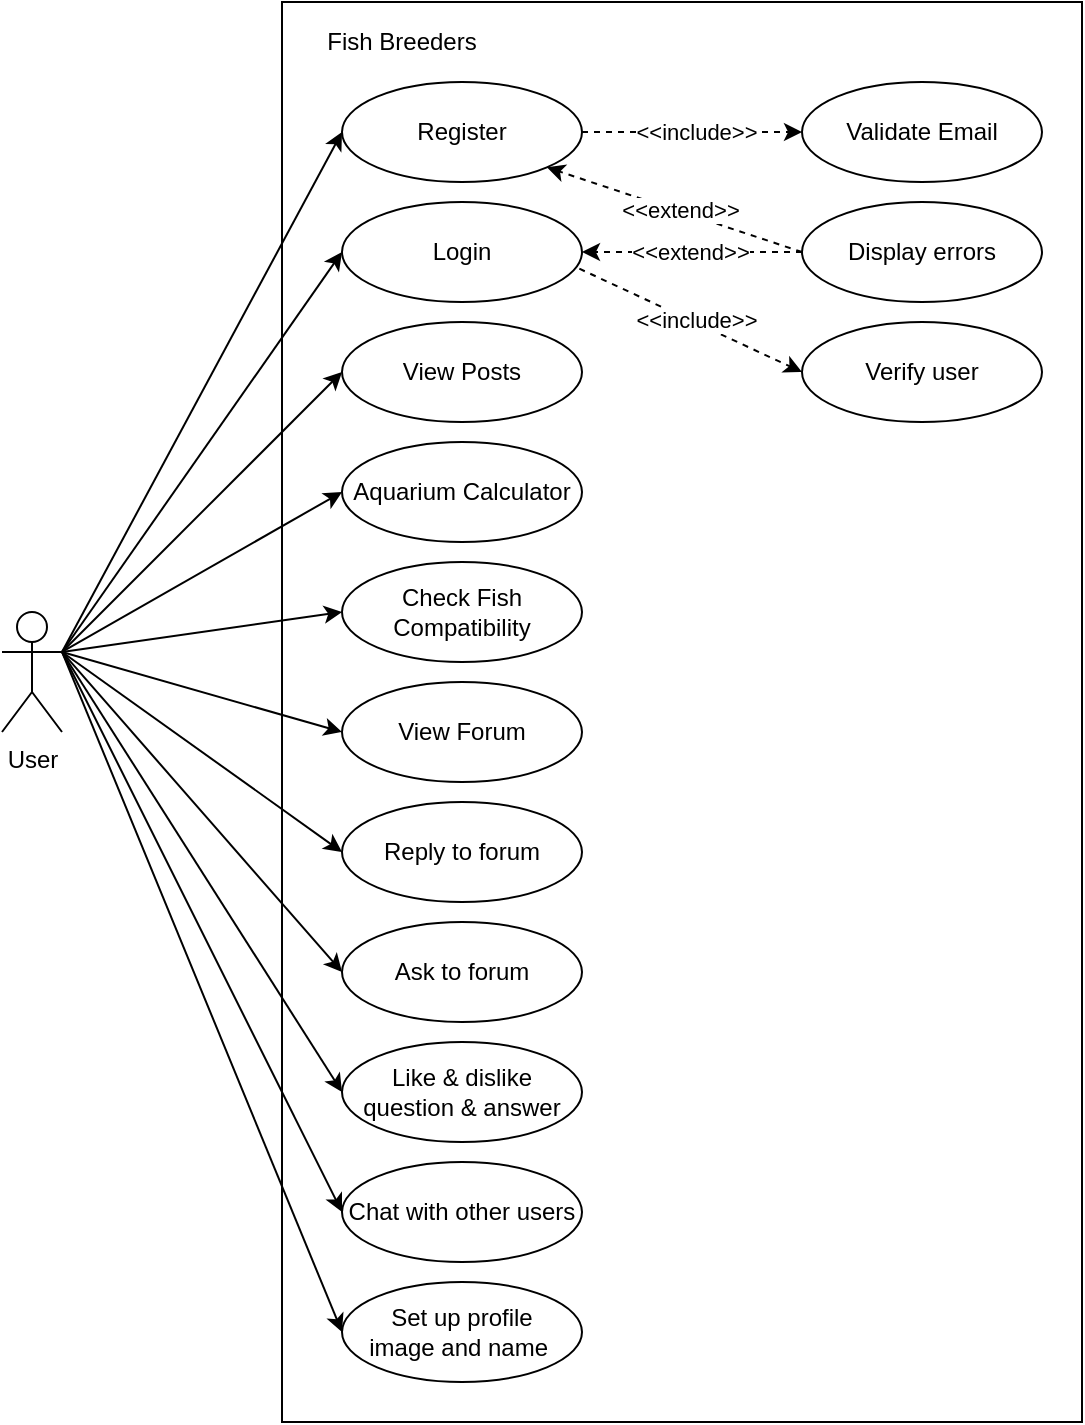 <mxfile version="14.6.1" type="github">
  <diagram id="7PAAJETbVV3YSlwWJHKw" name="Page-1">
    <mxGraphModel dx="1408" dy="792" grid="1" gridSize="10" guides="1" tooltips="1" connect="1" arrows="1" fold="1" page="1" pageScale="1" pageWidth="827" pageHeight="1169" math="0" shadow="0">
      <root>
        <mxCell id="0" />
        <mxCell id="1" parent="0" />
        <mxCell id="rYNnt27knb08ocC6amlj-32" value="" style="rounded=0;whiteSpace=wrap;html=1;" parent="1" vertex="1">
          <mxGeometry x="210" y="91" width="400" height="710" as="geometry" />
        </mxCell>
        <mxCell id="rYNnt27knb08ocC6amlj-51" style="rounded=0;orthogonalLoop=1;jettySize=auto;html=1;exitX=1;exitY=0.333;exitDx=0;exitDy=0;exitPerimeter=0;entryX=0;entryY=0.5;entryDx=0;entryDy=0;" parent="1" source="rYNnt27knb08ocC6amlj-33" target="rYNnt27knb08ocC6amlj-36" edge="1">
          <mxGeometry relative="1" as="geometry" />
        </mxCell>
        <mxCell id="rYNnt27knb08ocC6amlj-52" style="edgeStyle=none;rounded=0;orthogonalLoop=1;jettySize=auto;html=1;exitX=1;exitY=0.333;exitDx=0;exitDy=0;exitPerimeter=0;entryX=0;entryY=0.5;entryDx=0;entryDy=0;" parent="1" source="rYNnt27knb08ocC6amlj-33" target="rYNnt27knb08ocC6amlj-38" edge="1">
          <mxGeometry relative="1" as="geometry" />
        </mxCell>
        <mxCell id="rYNnt27knb08ocC6amlj-53" style="edgeStyle=none;rounded=0;orthogonalLoop=1;jettySize=auto;html=1;exitX=1;exitY=0.333;exitDx=0;exitDy=0;exitPerimeter=0;entryX=0;entryY=0.5;entryDx=0;entryDy=0;" parent="1" source="rYNnt27knb08ocC6amlj-33" target="rYNnt27knb08ocC6amlj-40" edge="1">
          <mxGeometry relative="1" as="geometry" />
        </mxCell>
        <mxCell id="rYNnt27knb08ocC6amlj-54" style="edgeStyle=none;rounded=0;orthogonalLoop=1;jettySize=auto;html=1;exitX=1;exitY=0.333;exitDx=0;exitDy=0;exitPerimeter=0;entryX=0;entryY=0.5;entryDx=0;entryDy=0;" parent="1" source="rYNnt27knb08ocC6amlj-33" target="rYNnt27knb08ocC6amlj-41" edge="1">
          <mxGeometry relative="1" as="geometry" />
        </mxCell>
        <mxCell id="rYNnt27knb08ocC6amlj-55" style="edgeStyle=none;rounded=0;orthogonalLoop=1;jettySize=auto;html=1;exitX=1;exitY=0.333;exitDx=0;exitDy=0;exitPerimeter=0;entryX=0;entryY=0.5;entryDx=0;entryDy=0;" parent="1" source="rYNnt27knb08ocC6amlj-33" target="rYNnt27knb08ocC6amlj-47" edge="1">
          <mxGeometry relative="1" as="geometry" />
        </mxCell>
        <mxCell id="rYNnt27knb08ocC6amlj-56" style="edgeStyle=none;rounded=0;orthogonalLoop=1;jettySize=auto;html=1;exitX=1;exitY=0.333;exitDx=0;exitDy=0;exitPerimeter=0;entryX=0;entryY=0.5;entryDx=0;entryDy=0;" parent="1" source="rYNnt27knb08ocC6amlj-33" target="rYNnt27knb08ocC6amlj-48" edge="1">
          <mxGeometry relative="1" as="geometry" />
        </mxCell>
        <mxCell id="rYNnt27knb08ocC6amlj-57" style="edgeStyle=none;rounded=0;orthogonalLoop=1;jettySize=auto;html=1;exitX=1;exitY=0.333;exitDx=0;exitDy=0;exitPerimeter=0;entryX=0;entryY=0.5;entryDx=0;entryDy=0;" parent="1" source="rYNnt27knb08ocC6amlj-33" target="rYNnt27knb08ocC6amlj-49" edge="1">
          <mxGeometry relative="1" as="geometry" />
        </mxCell>
        <mxCell id="rYNnt27knb08ocC6amlj-58" style="edgeStyle=none;rounded=0;orthogonalLoop=1;jettySize=auto;html=1;exitX=1;exitY=0.333;exitDx=0;exitDy=0;exitPerimeter=0;entryX=0;entryY=0.5;entryDx=0;entryDy=0;" parent="1" source="rYNnt27knb08ocC6amlj-33" target="rYNnt27knb08ocC6amlj-50" edge="1">
          <mxGeometry relative="1" as="geometry" />
        </mxCell>
        <mxCell id="rYNnt27knb08ocC6amlj-60" style="edgeStyle=none;rounded=0;orthogonalLoop=1;jettySize=auto;html=1;exitX=1;exitY=0.333;exitDx=0;exitDy=0;exitPerimeter=0;entryX=0;entryY=0.5;entryDx=0;entryDy=0;" parent="1" source="rYNnt27knb08ocC6amlj-33" target="rYNnt27knb08ocC6amlj-59" edge="1">
          <mxGeometry relative="1" as="geometry" />
        </mxCell>
        <mxCell id="rYNnt27knb08ocC6amlj-324" style="rounded=0;orthogonalLoop=1;jettySize=auto;html=1;exitX=1;exitY=0.333;exitDx=0;exitDy=0;exitPerimeter=0;entryX=0;entryY=0.5;entryDx=0;entryDy=0;" parent="1" source="rYNnt27knb08ocC6amlj-33" target="rYNnt27knb08ocC6amlj-323" edge="1">
          <mxGeometry relative="1" as="geometry" />
        </mxCell>
        <mxCell id="rYNnt27knb08ocC6amlj-338" style="edgeStyle=none;rounded=0;orthogonalLoop=1;jettySize=auto;html=1;exitX=1;exitY=0.333;exitDx=0;exitDy=0;exitPerimeter=0;entryX=0;entryY=0.5;entryDx=0;entryDy=0;" parent="1" source="rYNnt27knb08ocC6amlj-33" target="rYNnt27knb08ocC6amlj-337" edge="1">
          <mxGeometry relative="1" as="geometry" />
        </mxCell>
        <mxCell id="rYNnt27knb08ocC6amlj-33" value="User" style="shape=umlActor;verticalLabelPosition=bottom;verticalAlign=top;html=1;outlineConnect=0;fillColor=none;gradientColor=#ffffff;" parent="1" vertex="1">
          <mxGeometry x="70" y="396" width="30" height="60" as="geometry" />
        </mxCell>
        <mxCell id="rYNnt27knb08ocC6amlj-36" value="Login" style="ellipse;whiteSpace=wrap;html=1;fillColor=none;gradientColor=#ffffff;" parent="1" vertex="1">
          <mxGeometry x="240" y="191" width="120" height="50" as="geometry" />
        </mxCell>
        <mxCell id="rYNnt27knb08ocC6amlj-38" value="View Posts" style="ellipse;whiteSpace=wrap;html=1;fillColor=none;gradientColor=#ffffff;" parent="1" vertex="1">
          <mxGeometry x="240" y="251" width="120" height="50" as="geometry" />
        </mxCell>
        <mxCell id="rYNnt27knb08ocC6amlj-40" value="Aquarium Calculator" style="ellipse;whiteSpace=wrap;html=1;fillColor=none;gradientColor=#ffffff;" parent="1" vertex="1">
          <mxGeometry x="240" y="311" width="120" height="50" as="geometry" />
        </mxCell>
        <mxCell id="rYNnt27knb08ocC6amlj-41" value="Check Fish Compatibility" style="ellipse;whiteSpace=wrap;html=1;fillColor=none;gradientColor=#ffffff;" parent="1" vertex="1">
          <mxGeometry x="240" y="371" width="120" height="50" as="geometry" />
        </mxCell>
        <mxCell id="rYNnt27knb08ocC6amlj-47" value="View Forum" style="ellipse;whiteSpace=wrap;html=1;fillColor=none;gradientColor=#ffffff;" parent="1" vertex="1">
          <mxGeometry x="240" y="431" width="120" height="50" as="geometry" />
        </mxCell>
        <mxCell id="rYNnt27knb08ocC6amlj-48" value="Reply to forum" style="ellipse;whiteSpace=wrap;html=1;fillColor=none;gradientColor=#ffffff;" parent="1" vertex="1">
          <mxGeometry x="240" y="491" width="120" height="50" as="geometry" />
        </mxCell>
        <mxCell id="rYNnt27knb08ocC6amlj-49" value="Ask to forum" style="ellipse;whiteSpace=wrap;html=1;fillColor=none;gradientColor=#ffffff;" parent="1" vertex="1">
          <mxGeometry x="240" y="551" width="120" height="50" as="geometry" />
        </mxCell>
        <mxCell id="rYNnt27knb08ocC6amlj-50" value="Like &amp;amp; dislike question &amp;amp; answer" style="ellipse;whiteSpace=wrap;html=1;fillColor=none;gradientColor=#ffffff;" parent="1" vertex="1">
          <mxGeometry x="240" y="611" width="120" height="50" as="geometry" />
        </mxCell>
        <mxCell id="rYNnt27knb08ocC6amlj-59" value="Chat with other users" style="ellipse;whiteSpace=wrap;html=1;fillColor=none;gradientColor=#ffffff;" parent="1" vertex="1">
          <mxGeometry x="240" y="671" width="120" height="50" as="geometry" />
        </mxCell>
        <mxCell id="rYNnt27knb08ocC6amlj-61" value="Verify user" style="ellipse;whiteSpace=wrap;html=1;fillColor=none;gradientColor=#ffffff;" parent="1" vertex="1">
          <mxGeometry x="470" y="251" width="120" height="50" as="geometry" />
        </mxCell>
        <mxCell id="rYNnt27knb08ocC6amlj-309" style="edgeStyle=none;rounded=0;orthogonalLoop=1;jettySize=auto;html=1;exitX=0;exitY=0.5;exitDx=0;exitDy=0;entryX=1;entryY=0.5;entryDx=0;entryDy=0;dashed=1;" parent="1" source="rYNnt27knb08ocC6amlj-62" target="rYNnt27knb08ocC6amlj-36" edge="1">
          <mxGeometry relative="1" as="geometry" />
        </mxCell>
        <mxCell id="rYNnt27knb08ocC6amlj-62" value="Display errors" style="ellipse;whiteSpace=wrap;html=1;fillColor=none;gradientColor=#ffffff;" parent="1" vertex="1">
          <mxGeometry x="470" y="191" width="120" height="50" as="geometry" />
        </mxCell>
        <mxCell id="rYNnt27knb08ocC6amlj-307" value="" style="endArrow=classic;html=1;dashed=1;exitX=0.989;exitY=0.667;exitDx=0;exitDy=0;entryX=0;entryY=0.5;entryDx=0;entryDy=0;exitPerimeter=0;" parent="1" source="rYNnt27knb08ocC6amlj-36" target="rYNnt27knb08ocC6amlj-61" edge="1">
          <mxGeometry relative="1" as="geometry">
            <mxPoint x="350" y="161" as="sourcePoint" />
            <mxPoint x="450" y="161" as="targetPoint" />
          </mxGeometry>
        </mxCell>
        <mxCell id="rYNnt27knb08ocC6amlj-308" value="&amp;lt;&amp;lt;include&amp;gt;&amp;gt;" style="edgeLabel;resizable=0;html=1;align=center;verticalAlign=middle;" parent="rYNnt27knb08ocC6amlj-307" connectable="0" vertex="1">
          <mxGeometry relative="1" as="geometry">
            <mxPoint x="2" as="offset" />
          </mxGeometry>
        </mxCell>
        <mxCell id="rYNnt27knb08ocC6amlj-310" value="&amp;lt;&amp;lt;extend&amp;gt;&amp;gt;" style="edgeLabel;resizable=0;html=1;align=center;verticalAlign=middle;" parent="rYNnt27knb08ocC6amlj-307" connectable="0" vertex="1">
          <mxGeometry relative="1" as="geometry">
            <mxPoint x="-1" y="-34" as="offset" />
          </mxGeometry>
        </mxCell>
        <mxCell id="rYNnt27knb08ocC6amlj-323" value="Register" style="ellipse;whiteSpace=wrap;html=1;fillColor=none;gradientColor=#ffffff;" parent="1" vertex="1">
          <mxGeometry x="240" y="131" width="120" height="50" as="geometry" />
        </mxCell>
        <mxCell id="rYNnt27knb08ocC6amlj-325" value="Validate Email" style="ellipse;whiteSpace=wrap;html=1;fillColor=none;gradientColor=#ffffff;" parent="1" vertex="1">
          <mxGeometry x="470" y="131" width="120" height="50" as="geometry" />
        </mxCell>
        <mxCell id="rYNnt27knb08ocC6amlj-330" value="" style="endArrow=classic;html=1;dashed=1;exitX=0;exitY=0.5;exitDx=0;exitDy=0;entryX=1;entryY=1;entryDx=0;entryDy=0;" parent="1" source="rYNnt27knb08ocC6amlj-62" target="rYNnt27knb08ocC6amlj-323" edge="1">
          <mxGeometry relative="1" as="geometry">
            <mxPoint x="350.0" y="125.18" as="sourcePoint" />
            <mxPoint x="461.32" y="186.83" as="targetPoint" />
          </mxGeometry>
        </mxCell>
        <mxCell id="rYNnt27knb08ocC6amlj-331" value="&amp;lt;&amp;lt;extend&amp;gt;&amp;gt;" style="edgeLabel;resizable=0;html=1;align=center;verticalAlign=middle;" parent="rYNnt27knb08ocC6amlj-330" connectable="0" vertex="1">
          <mxGeometry relative="1" as="geometry">
            <mxPoint x="2" as="offset" />
          </mxGeometry>
        </mxCell>
        <mxCell id="rYNnt27knb08ocC6amlj-334" value="" style="endArrow=classic;html=1;dashed=1;exitX=1;exitY=0.5;exitDx=0;exitDy=0;entryX=0;entryY=0.5;entryDx=0;entryDy=0;" parent="1" source="rYNnt27knb08ocC6amlj-323" target="rYNnt27knb08ocC6amlj-325" edge="1">
          <mxGeometry relative="1" as="geometry">
            <mxPoint x="480" y="236" as="sourcePoint" />
            <mxPoint x="352.426" y="183.678" as="targetPoint" />
          </mxGeometry>
        </mxCell>
        <mxCell id="rYNnt27knb08ocC6amlj-335" value="&amp;lt;&amp;lt;include&amp;gt;&amp;gt;" style="edgeLabel;resizable=0;html=1;align=center;verticalAlign=middle;" parent="rYNnt27knb08ocC6amlj-334" connectable="0" vertex="1">
          <mxGeometry relative="1" as="geometry">
            <mxPoint x="2" as="offset" />
          </mxGeometry>
        </mxCell>
        <mxCell id="rYNnt27knb08ocC6amlj-337" value="Set up profile&lt;br&gt;image and name&amp;nbsp;" style="ellipse;whiteSpace=wrap;html=1;fillColor=none;gradientColor=#ffffff;" parent="1" vertex="1">
          <mxGeometry x="240" y="731" width="120" height="50" as="geometry" />
        </mxCell>
        <mxCell id="rYNnt27knb08ocC6amlj-339" value="Fish Breeders" style="text;html=1;strokeColor=none;fillColor=none;align=center;verticalAlign=middle;whiteSpace=wrap;rounded=0;" parent="1" vertex="1">
          <mxGeometry x="220" y="101" width="100" height="20" as="geometry" />
        </mxCell>
      </root>
    </mxGraphModel>
  </diagram>
</mxfile>
